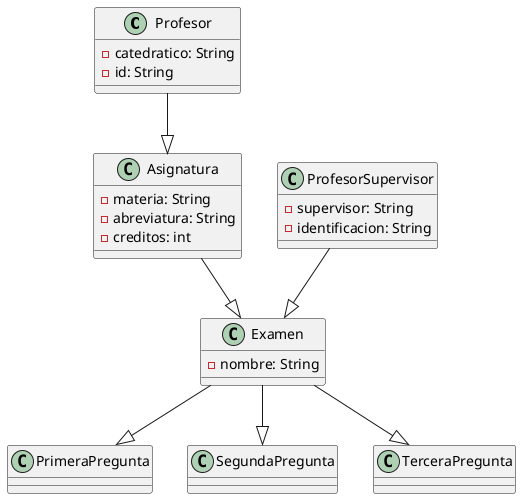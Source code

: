 ```plantuml
@startuml

class Profesor {
  - catedratico: String
  - id: String
}

class Asignatura {
  - materia: String
  - abreviatura: String
  - creditos: int
}

class Examen {
  - nombre: String
}

class ProfesorSupervisor {
  - supervisor: String
  - identificacion: String
}

class PrimeraPregunta {
}

class SegundaPregunta {
}

class TerceraPregunta {
}

Profesor --|> Asignatura
Asignatura --|> Examen
ProfesorSupervisor --|> Examen 
Examen --|> PrimeraPregunta
Examen --|> SegundaPregunta
Examen --|> TerceraPregunta
@enduml